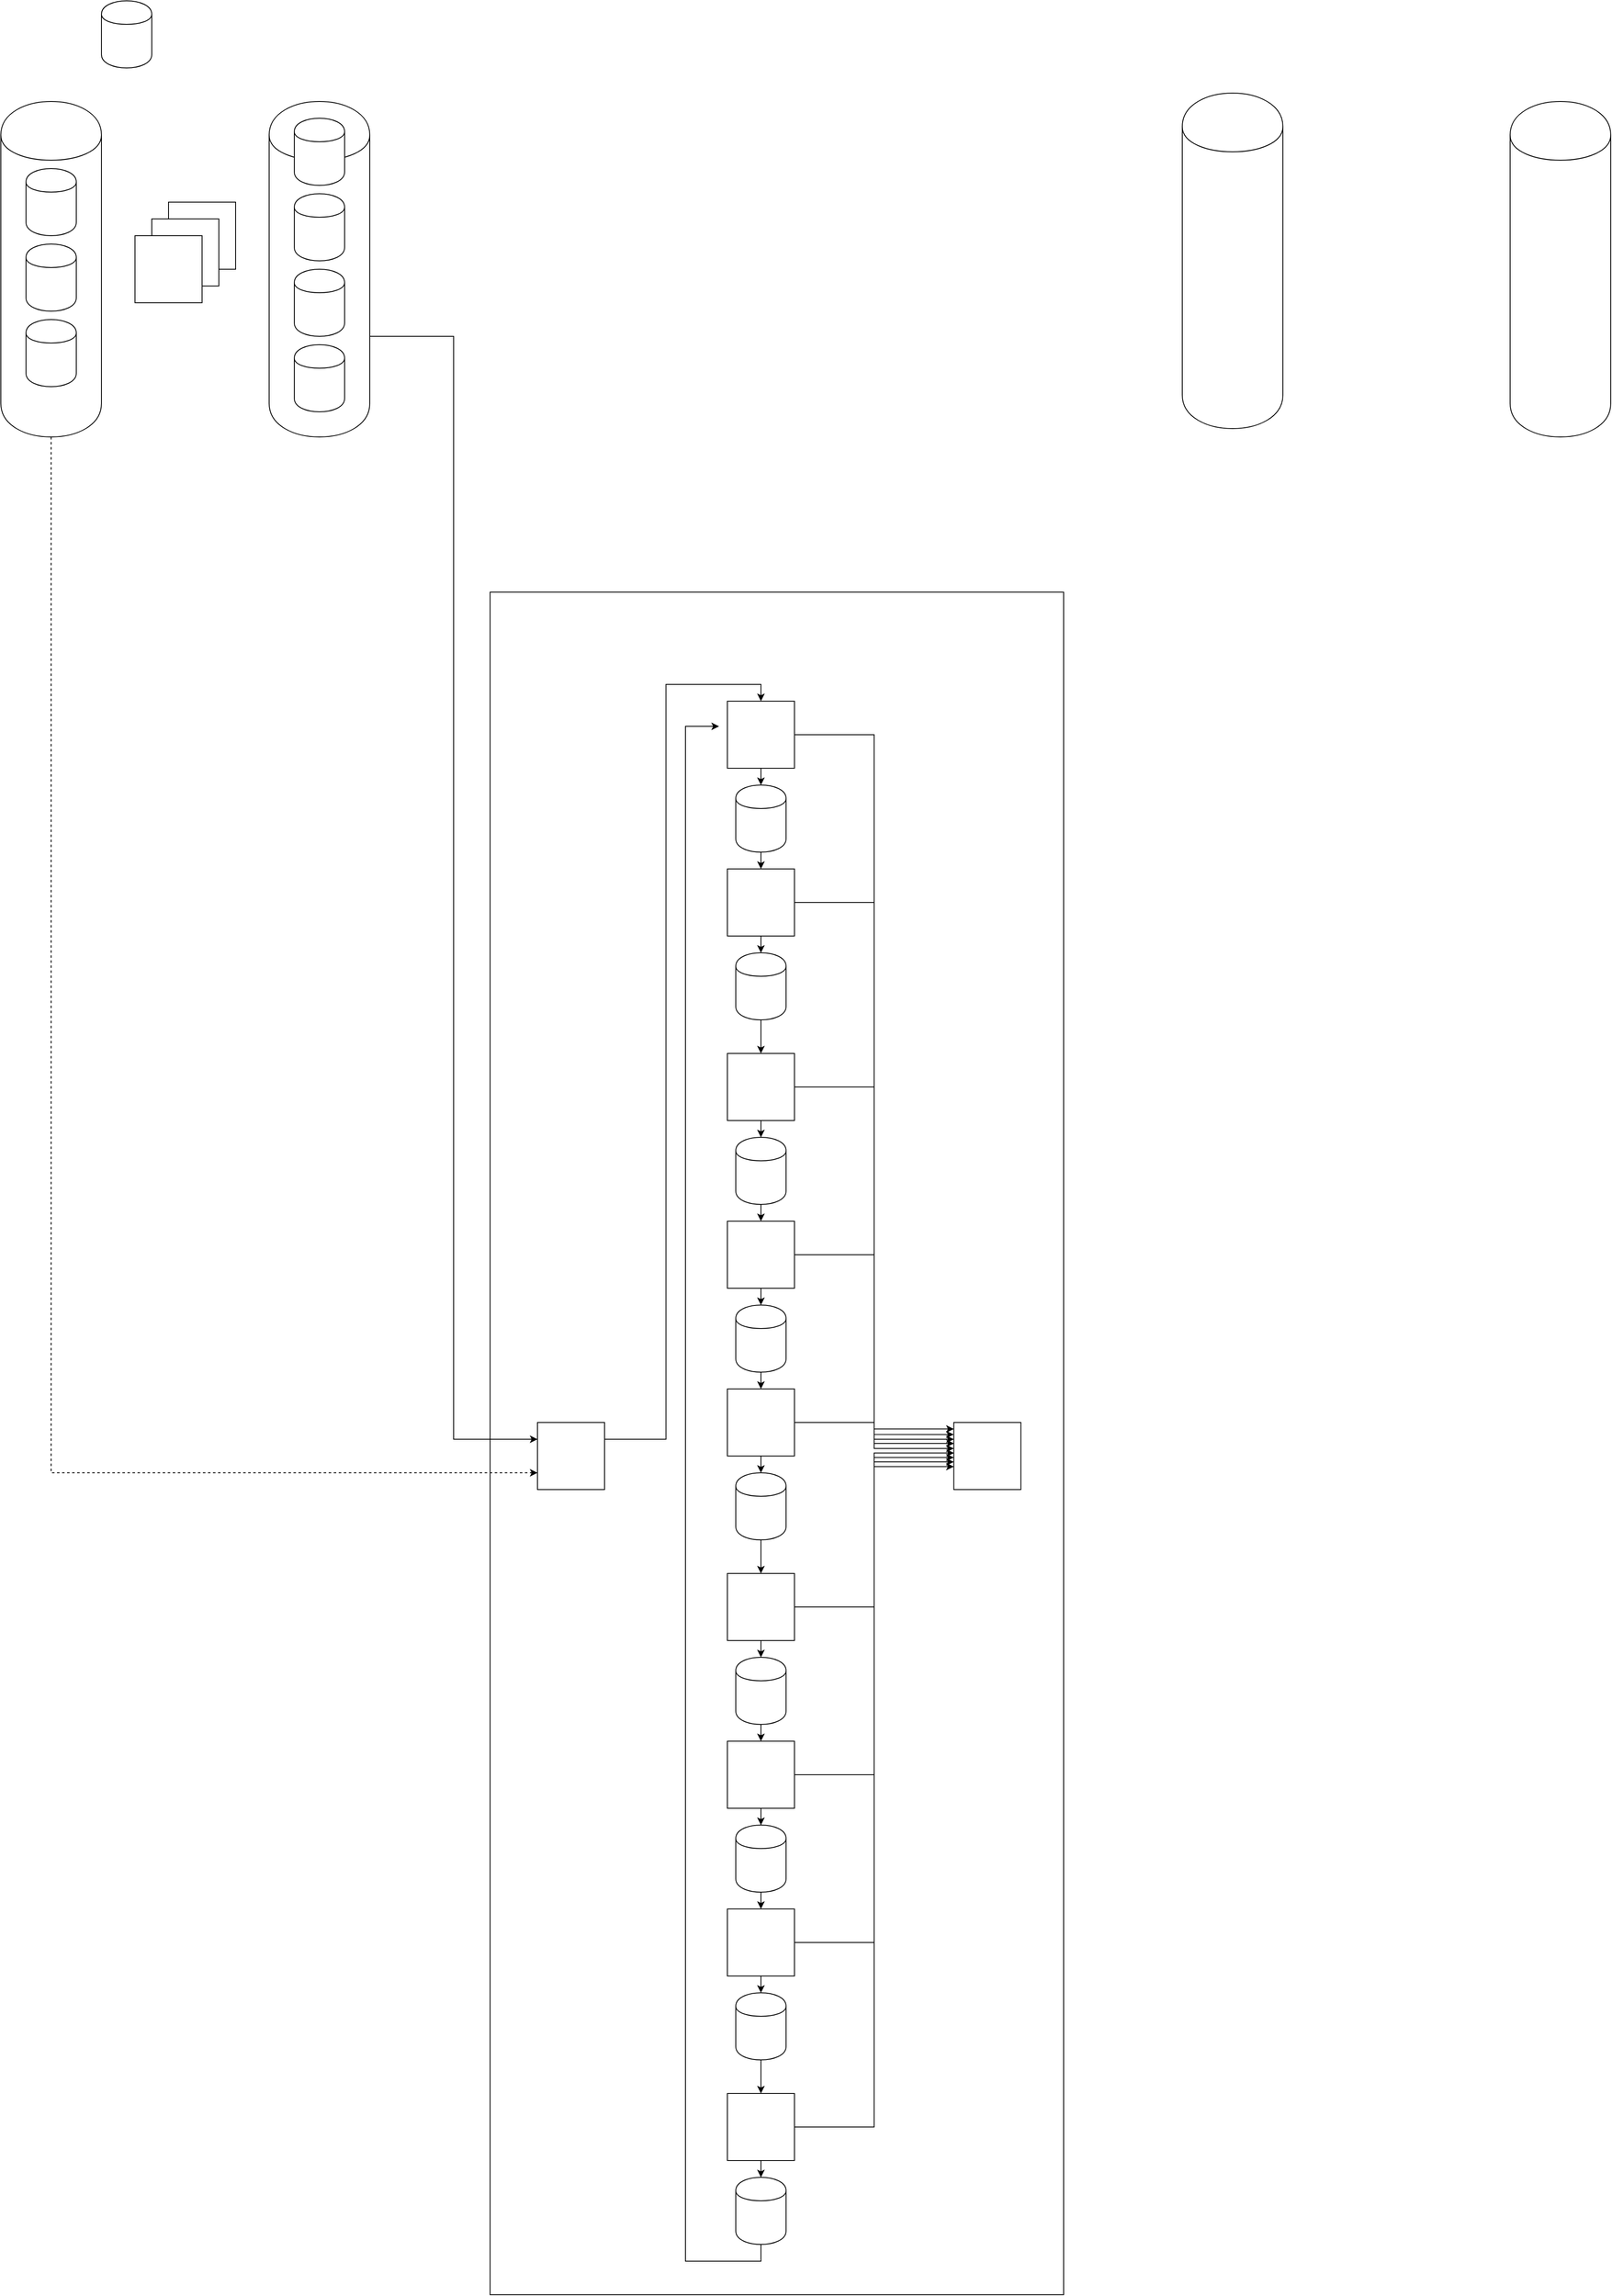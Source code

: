 <mxfile version="10.6.3" type="github"><diagram id="nEb7vlC1iJB3Md7GIFur" name="Page-1"><mxGraphModel dx="3593" dy="2260" grid="1" gridSize="10" guides="1" tooltips="1" connect="1" arrows="1" fold="1" page="1" pageScale="1" pageWidth="1169" pageHeight="827" math="0" shadow="0"><root><mxCell id="0"/><mxCell id="1" parent="0"/><mxCell id="Jto_Wyi0qBo86qoHxonb-98" value="" style="rounded=0;whiteSpace=wrap;html=1;fillColor=#ffffff;" vertex="1" parent="1"><mxGeometry x="623.5" y="745" width="684" height="2030" as="geometry"/></mxCell><mxCell id="Jto_Wyi0qBo86qoHxonb-100" style="edgeStyle=orthogonalEdgeStyle;rounded=0;orthogonalLoop=1;jettySize=auto;html=1;exitX=0.5;exitY=1;exitDx=0;exitDy=0;entryX=0;entryY=0.75;entryDx=0;entryDy=0;dashed=1;" edge="1" parent="1" source="Jto_Wyi0qBo86qoHxonb-1" target="Jto_Wyi0qBo86qoHxonb-17"><mxGeometry relative="1" as="geometry"/></mxCell><mxCell id="Jto_Wyi0qBo86qoHxonb-1" value="" style="shape=cylinder;whiteSpace=wrap;html=1;boundedLbl=1;backgroundOutline=1;fillColor=none;" vertex="1" parent="1"><mxGeometry x="40" y="160" width="120" height="400" as="geometry"/></mxCell><mxCell id="Jto_Wyi0qBo86qoHxonb-99" style="edgeStyle=orthogonalEdgeStyle;rounded=0;orthogonalLoop=1;jettySize=auto;html=1;exitX=1;exitY=0.7;exitDx=0;exitDy=0;entryX=0;entryY=0.25;entryDx=0;entryDy=0;" edge="1" parent="1" source="Jto_Wyi0qBo86qoHxonb-3" target="Jto_Wyi0qBo86qoHxonb-17"><mxGeometry relative="1" as="geometry"/></mxCell><mxCell id="Jto_Wyi0qBo86qoHxonb-3" value="" style="shape=cylinder;whiteSpace=wrap;html=1;boundedLbl=1;backgroundOutline=1;" vertex="1" parent="1"><mxGeometry x="360" y="160" width="120" height="400" as="geometry"/></mxCell><mxCell id="Jto_Wyi0qBo86qoHxonb-4" value="" style="shape=cylinder;whiteSpace=wrap;html=1;boundedLbl=1;backgroundOutline=1;" vertex="1" parent="1"><mxGeometry x="1840" y="160" width="120" height="400" as="geometry"/></mxCell><mxCell id="Jto_Wyi0qBo86qoHxonb-5" value="" style="shape=cylinder;whiteSpace=wrap;html=1;boundedLbl=1;backgroundOutline=1;" vertex="1" parent="1"><mxGeometry x="1449" y="150" width="120" height="400" as="geometry"/></mxCell><mxCell id="Jto_Wyi0qBo86qoHxonb-6" value="" style="shape=cylinder;whiteSpace=wrap;html=1;boundedLbl=1;backgroundOutline=1;" vertex="1" parent="1"><mxGeometry x="160" y="40" width="60" height="80" as="geometry"/></mxCell><mxCell id="Jto_Wyi0qBo86qoHxonb-7" value="" style="shape=cylinder;whiteSpace=wrap;html=1;boundedLbl=1;backgroundOutline=1;" vertex="1" parent="1"><mxGeometry x="70" y="240" width="60" height="80" as="geometry"/></mxCell><mxCell id="Jto_Wyi0qBo86qoHxonb-8" value="" style="shape=cylinder;whiteSpace=wrap;html=1;boundedLbl=1;backgroundOutline=1;" vertex="1" parent="1"><mxGeometry x="70" y="330" width="60" height="80" as="geometry"/></mxCell><mxCell id="Jto_Wyi0qBo86qoHxonb-9" value="" style="shape=cylinder;whiteSpace=wrap;html=1;boundedLbl=1;backgroundOutline=1;" vertex="1" parent="1"><mxGeometry x="70" y="420" width="60" height="80" as="geometry"/></mxCell><mxCell id="Jto_Wyi0qBo86qoHxonb-10" value="" style="whiteSpace=wrap;html=1;aspect=fixed;fillColor=#ffffff;" vertex="1" parent="1"><mxGeometry x="240" y="280" width="80" height="80" as="geometry"/></mxCell><mxCell id="Jto_Wyi0qBo86qoHxonb-11" value="" style="whiteSpace=wrap;html=1;aspect=fixed;fillColor=#ffffff;" vertex="1" parent="1"><mxGeometry x="220" y="300" width="80" height="80" as="geometry"/></mxCell><mxCell id="Jto_Wyi0qBo86qoHxonb-12" value="" style="whiteSpace=wrap;html=1;aspect=fixed;fillColor=#ffffff;" vertex="1" parent="1"><mxGeometry x="200" y="320" width="80" height="80" as="geometry"/></mxCell><mxCell id="Jto_Wyi0qBo86qoHxonb-13" value="" style="shape=cylinder;whiteSpace=wrap;html=1;boundedLbl=1;backgroundOutline=1;" vertex="1" parent="1"><mxGeometry x="390" y="180" width="60" height="80" as="geometry"/></mxCell><mxCell id="Jto_Wyi0qBo86qoHxonb-14" value="" style="shape=cylinder;whiteSpace=wrap;html=1;boundedLbl=1;backgroundOutline=1;" vertex="1" parent="1"><mxGeometry x="390" y="270" width="60" height="80" as="geometry"/></mxCell><mxCell id="Jto_Wyi0qBo86qoHxonb-15" value="" style="shape=cylinder;whiteSpace=wrap;html=1;boundedLbl=1;backgroundOutline=1;" vertex="1" parent="1"><mxGeometry x="390" y="360" width="60" height="80" as="geometry"/></mxCell><mxCell id="Jto_Wyi0qBo86qoHxonb-16" value="" style="shape=cylinder;whiteSpace=wrap;html=1;boundedLbl=1;backgroundOutline=1;" vertex="1" parent="1"><mxGeometry x="390" y="450" width="60" height="80" as="geometry"/></mxCell><mxCell id="Jto_Wyi0qBo86qoHxonb-38" value="" style="group" vertex="1" connectable="0" parent="1"><mxGeometry x="640" y="300" width="80" height="1840" as="geometry"/></mxCell><mxCell id="Jto_Wyi0qBo86qoHxonb-57" style="edgeStyle=orthogonalEdgeStyle;rounded=0;orthogonalLoop=1;jettySize=auto;html=1;exitX=1;exitY=0.25;exitDx=0;exitDy=0;entryX=0.5;entryY=0;entryDx=0;entryDy=0;" edge="1" parent="1" source="Jto_Wyi0qBo86qoHxonb-17" target="Jto_Wyi0qBo86qoHxonb-18"><mxGeometry relative="1" as="geometry"/></mxCell><mxCell id="Jto_Wyi0qBo86qoHxonb-17" value="" style="whiteSpace=wrap;html=1;aspect=fixed;fillColor=#ffffff;" vertex="1" parent="1"><mxGeometry x="680" y="1735" width="80" height="80" as="geometry"/></mxCell><mxCell id="Jto_Wyi0qBo86qoHxonb-58" style="edgeStyle=orthogonalEdgeStyle;rounded=0;orthogonalLoop=1;jettySize=auto;html=1;exitX=0.5;exitY=1;exitDx=0;exitDy=0;entryX=0.5;entryY=0;entryDx=0;entryDy=0;" edge="1" parent="1" source="Jto_Wyi0qBo86qoHxonb-18" target="Jto_Wyi0qBo86qoHxonb-19"><mxGeometry relative="1" as="geometry"/></mxCell><mxCell id="Jto_Wyi0qBo86qoHxonb-87" style="edgeStyle=orthogonalEdgeStyle;rounded=0;orthogonalLoop=1;jettySize=auto;html=1;exitX=1;exitY=0.5;exitDx=0;exitDy=0;entryX=0;entryY=0.097;entryDx=0;entryDy=0;entryPerimeter=0;" edge="1" parent="1" source="Jto_Wyi0qBo86qoHxonb-18" target="Jto_Wyi0qBo86qoHxonb-52"><mxGeometry relative="1" as="geometry"><mxPoint x="2326.5" y="1185" as="targetPoint"/></mxGeometry></mxCell><mxCell id="Jto_Wyi0qBo86qoHxonb-18" value="" style="whiteSpace=wrap;html=1;aspect=fixed;fillColor=#ffffff;" vertex="1" parent="1"><mxGeometry x="906.5" y="875" width="80" height="80" as="geometry"/></mxCell><mxCell id="Jto_Wyi0qBo86qoHxonb-59" style="edgeStyle=orthogonalEdgeStyle;rounded=0;orthogonalLoop=1;jettySize=auto;html=1;exitX=0.5;exitY=1;exitDx=0;exitDy=0;entryX=0.5;entryY=0;entryDx=0;entryDy=0;" edge="1" parent="1" source="Jto_Wyi0qBo86qoHxonb-19" target="Jto_Wyi0qBo86qoHxonb-20"><mxGeometry relative="1" as="geometry"/></mxCell><mxCell id="Jto_Wyi0qBo86qoHxonb-19" value="" style="shape=cylinder;whiteSpace=wrap;html=1;boundedLbl=1;backgroundOutline=1;fillColor=#ffffff;" vertex="1" parent="1"><mxGeometry x="916.5" y="975" width="60" height="80" as="geometry"/></mxCell><mxCell id="Jto_Wyi0qBo86qoHxonb-60" style="edgeStyle=orthogonalEdgeStyle;rounded=0;orthogonalLoop=1;jettySize=auto;html=1;exitX=0.5;exitY=1;exitDx=0;exitDy=0;entryX=0.5;entryY=0;entryDx=0;entryDy=0;" edge="1" parent="1" source="Jto_Wyi0qBo86qoHxonb-20" target="Jto_Wyi0qBo86qoHxonb-21"><mxGeometry relative="1" as="geometry"/></mxCell><mxCell id="Jto_Wyi0qBo86qoHxonb-88" style="edgeStyle=orthogonalEdgeStyle;rounded=0;orthogonalLoop=1;jettySize=auto;html=1;exitX=1;exitY=0.5;exitDx=0;exitDy=0;entryX=-0.001;entryY=0.179;entryDx=0;entryDy=0;entryPerimeter=0;" edge="1" parent="1" source="Jto_Wyi0qBo86qoHxonb-20" target="Jto_Wyi0qBo86qoHxonb-52"><mxGeometry relative="1" as="geometry"/></mxCell><mxCell id="Jto_Wyi0qBo86qoHxonb-20" value="" style="whiteSpace=wrap;html=1;aspect=fixed;fillColor=#ffffff;" vertex="1" parent="1"><mxGeometry x="906.5" y="1075" width="80" height="80" as="geometry"/></mxCell><mxCell id="Jto_Wyi0qBo86qoHxonb-61" style="edgeStyle=orthogonalEdgeStyle;rounded=0;orthogonalLoop=1;jettySize=auto;html=1;exitX=0.5;exitY=1;exitDx=0;exitDy=0;entryX=0.5;entryY=0;entryDx=0;entryDy=0;" edge="1" parent="1" source="Jto_Wyi0qBo86qoHxonb-21" target="Jto_Wyi0qBo86qoHxonb-22"><mxGeometry relative="1" as="geometry"/></mxCell><mxCell id="Jto_Wyi0qBo86qoHxonb-21" value="" style="shape=cylinder;whiteSpace=wrap;html=1;boundedLbl=1;backgroundOutline=1;fillColor=#ffffff;" vertex="1" parent="1"><mxGeometry x="916.5" y="1175" width="60" height="80" as="geometry"/></mxCell><mxCell id="Jto_Wyi0qBo86qoHxonb-62" style="edgeStyle=orthogonalEdgeStyle;rounded=0;orthogonalLoop=1;jettySize=auto;html=1;exitX=0.5;exitY=1;exitDx=0;exitDy=0;entryX=0.5;entryY=0;entryDx=0;entryDy=0;" edge="1" parent="1" source="Jto_Wyi0qBo86qoHxonb-22" target="Jto_Wyi0qBo86qoHxonb-23"><mxGeometry relative="1" as="geometry"/></mxCell><mxCell id="Jto_Wyi0qBo86qoHxonb-89" style="edgeStyle=orthogonalEdgeStyle;rounded=0;orthogonalLoop=1;jettySize=auto;html=1;exitX=1;exitY=0.5;exitDx=0;exitDy=0;entryX=0;entryY=0.25;entryDx=0;entryDy=0;" edge="1" parent="1" source="Jto_Wyi0qBo86qoHxonb-22" target="Jto_Wyi0qBo86qoHxonb-52"><mxGeometry relative="1" as="geometry"><mxPoint x="1066.5" y="755" as="targetPoint"/></mxGeometry></mxCell><mxCell id="Jto_Wyi0qBo86qoHxonb-22" value="" style="whiteSpace=wrap;html=1;aspect=fixed;fillColor=#ffffff;" vertex="1" parent="1"><mxGeometry x="906.5" y="1295" width="80" height="80" as="geometry"/></mxCell><mxCell id="Jto_Wyi0qBo86qoHxonb-63" style="edgeStyle=orthogonalEdgeStyle;rounded=0;orthogonalLoop=1;jettySize=auto;html=1;exitX=0.5;exitY=1;exitDx=0;exitDy=0;entryX=0.5;entryY=0;entryDx=0;entryDy=0;" edge="1" parent="1" source="Jto_Wyi0qBo86qoHxonb-23" target="Jto_Wyi0qBo86qoHxonb-40"><mxGeometry relative="1" as="geometry"/></mxCell><mxCell id="Jto_Wyi0qBo86qoHxonb-23" value="" style="shape=cylinder;whiteSpace=wrap;html=1;boundedLbl=1;backgroundOutline=1;fillColor=#ffffff;" vertex="1" parent="1"><mxGeometry x="916.5" y="1395" width="60" height="80" as="geometry"/></mxCell><mxCell id="Jto_Wyi0qBo86qoHxonb-64" style="edgeStyle=orthogonalEdgeStyle;rounded=0;orthogonalLoop=1;jettySize=auto;html=1;exitX=0.5;exitY=1;exitDx=0;exitDy=0;entryX=0.5;entryY=0;entryDx=0;entryDy=0;" edge="1" parent="1" source="Jto_Wyi0qBo86qoHxonb-40" target="Jto_Wyi0qBo86qoHxonb-41"><mxGeometry relative="1" as="geometry"/></mxCell><mxCell id="Jto_Wyi0qBo86qoHxonb-85" style="edgeStyle=orthogonalEdgeStyle;rounded=0;orthogonalLoop=1;jettySize=auto;html=1;exitX=1;exitY=0.5;exitDx=0;exitDy=0;entryX=0.002;entryY=0.313;entryDx=0;entryDy=0;entryPerimeter=0;" edge="1" parent="1" source="Jto_Wyi0qBo86qoHxonb-40" target="Jto_Wyi0qBo86qoHxonb-52"><mxGeometry relative="1" as="geometry"><mxPoint x="986.5" y="795" as="targetPoint"/></mxGeometry></mxCell><mxCell id="Jto_Wyi0qBo86qoHxonb-40" value="" style="whiteSpace=wrap;html=1;aspect=fixed;fillColor=#ffffff;" vertex="1" parent="1"><mxGeometry x="906.5" y="1495" width="80" height="80" as="geometry"/></mxCell><mxCell id="Jto_Wyi0qBo86qoHxonb-65" style="edgeStyle=orthogonalEdgeStyle;rounded=0;orthogonalLoop=1;jettySize=auto;html=1;exitX=0.5;exitY=1;exitDx=0;exitDy=0;entryX=0.5;entryY=0;entryDx=0;entryDy=0;" edge="1" parent="1" source="Jto_Wyi0qBo86qoHxonb-41" target="Jto_Wyi0qBo86qoHxonb-42"><mxGeometry relative="1" as="geometry"/></mxCell><mxCell id="Jto_Wyi0qBo86qoHxonb-41" value="" style="shape=cylinder;whiteSpace=wrap;html=1;boundedLbl=1;backgroundOutline=1;fillColor=#ffffff;" vertex="1" parent="1"><mxGeometry x="916.5" y="1595" width="60" height="80" as="geometry"/></mxCell><mxCell id="Jto_Wyi0qBo86qoHxonb-66" style="edgeStyle=orthogonalEdgeStyle;rounded=0;orthogonalLoop=1;jettySize=auto;html=1;exitX=0.5;exitY=1;exitDx=0;exitDy=0;entryX=0.5;entryY=0;entryDx=0;entryDy=0;" edge="1" parent="1" source="Jto_Wyi0qBo86qoHxonb-42" target="Jto_Wyi0qBo86qoHxonb-43"><mxGeometry relative="1" as="geometry"/></mxCell><mxCell id="Jto_Wyi0qBo86qoHxonb-84" style="edgeStyle=orthogonalEdgeStyle;rounded=0;orthogonalLoop=1;jettySize=auto;html=1;exitX=1;exitY=0.5;exitDx=0;exitDy=0;entryX=-0.001;entryY=0.388;entryDx=0;entryDy=0;entryPerimeter=0;" edge="1" parent="1" source="Jto_Wyi0qBo86qoHxonb-42" target="Jto_Wyi0qBo86qoHxonb-52"><mxGeometry relative="1" as="geometry"/></mxCell><mxCell id="Jto_Wyi0qBo86qoHxonb-42" value="" style="whiteSpace=wrap;html=1;aspect=fixed;fillColor=#ffffff;" vertex="1" parent="1"><mxGeometry x="906.5" y="1695" width="80" height="80" as="geometry"/></mxCell><mxCell id="Jto_Wyi0qBo86qoHxonb-67" style="edgeStyle=orthogonalEdgeStyle;rounded=0;orthogonalLoop=1;jettySize=auto;html=1;exitX=0.5;exitY=1;exitDx=0;exitDy=0;entryX=0.5;entryY=0;entryDx=0;entryDy=0;" edge="1" parent="1" source="Jto_Wyi0qBo86qoHxonb-43" target="Jto_Wyi0qBo86qoHxonb-44"><mxGeometry relative="1" as="geometry"/></mxCell><mxCell id="Jto_Wyi0qBo86qoHxonb-43" value="" style="shape=cylinder;whiteSpace=wrap;html=1;boundedLbl=1;backgroundOutline=1;fillColor=#ffffff;" vertex="1" parent="1"><mxGeometry x="916.5" y="1795" width="60" height="80" as="geometry"/></mxCell><mxCell id="Jto_Wyi0qBo86qoHxonb-68" style="edgeStyle=orthogonalEdgeStyle;rounded=0;orthogonalLoop=1;jettySize=auto;html=1;exitX=0.5;exitY=1;exitDx=0;exitDy=0;entryX=0.5;entryY=0;entryDx=0;entryDy=0;" edge="1" parent="1" source="Jto_Wyi0qBo86qoHxonb-44" target="Jto_Wyi0qBo86qoHxonb-45"><mxGeometry relative="1" as="geometry"/></mxCell><mxCell id="Jto_Wyi0qBo86qoHxonb-91" style="edgeStyle=orthogonalEdgeStyle;rounded=0;orthogonalLoop=1;jettySize=auto;html=1;exitX=1;exitY=0.5;exitDx=0;exitDy=0;entryX=0.002;entryY=0.455;entryDx=0;entryDy=0;entryPerimeter=0;" edge="1" parent="1" source="Jto_Wyi0qBo86qoHxonb-44" target="Jto_Wyi0qBo86qoHxonb-52"><mxGeometry relative="1" as="geometry"/></mxCell><mxCell id="Jto_Wyi0qBo86qoHxonb-44" value="" style="whiteSpace=wrap;html=1;aspect=fixed;fillColor=#ffffff;" vertex="1" parent="1"><mxGeometry x="906.5" y="1915" width="80" height="80" as="geometry"/></mxCell><mxCell id="Jto_Wyi0qBo86qoHxonb-69" style="edgeStyle=orthogonalEdgeStyle;rounded=0;orthogonalLoop=1;jettySize=auto;html=1;exitX=0.5;exitY=1;exitDx=0;exitDy=0;entryX=0.5;entryY=0;entryDx=0;entryDy=0;" edge="1" parent="1" source="Jto_Wyi0qBo86qoHxonb-45" target="Jto_Wyi0qBo86qoHxonb-46"><mxGeometry relative="1" as="geometry"/></mxCell><mxCell id="Jto_Wyi0qBo86qoHxonb-45" value="" style="shape=cylinder;whiteSpace=wrap;html=1;boundedLbl=1;backgroundOutline=1;fillColor=#ffffff;" vertex="1" parent="1"><mxGeometry x="916.5" y="2015" width="60" height="80" as="geometry"/></mxCell><mxCell id="Jto_Wyi0qBo86qoHxonb-70" style="edgeStyle=orthogonalEdgeStyle;rounded=0;orthogonalLoop=1;jettySize=auto;html=1;exitX=0.5;exitY=1;exitDx=0;exitDy=0;" edge="1" parent="1" source="Jto_Wyi0qBo86qoHxonb-46" target="Jto_Wyi0qBo86qoHxonb-47"><mxGeometry relative="1" as="geometry"/></mxCell><mxCell id="Jto_Wyi0qBo86qoHxonb-92" style="edgeStyle=orthogonalEdgeStyle;rounded=0;orthogonalLoop=1;jettySize=auto;html=1;exitX=1;exitY=0.5;exitDx=0;exitDy=0;entryX=-0.001;entryY=0.522;entryDx=0;entryDy=0;entryPerimeter=0;" edge="1" parent="1" source="Jto_Wyi0qBo86qoHxonb-46" target="Jto_Wyi0qBo86qoHxonb-52"><mxGeometry relative="1" as="geometry"/></mxCell><mxCell id="Jto_Wyi0qBo86qoHxonb-46" value="" style="whiteSpace=wrap;html=1;aspect=fixed;fillColor=#ffffff;" vertex="1" parent="1"><mxGeometry x="906.5" y="2115" width="80" height="80" as="geometry"/></mxCell><mxCell id="Jto_Wyi0qBo86qoHxonb-71" style="edgeStyle=orthogonalEdgeStyle;rounded=0;orthogonalLoop=1;jettySize=auto;html=1;exitX=0.5;exitY=1;exitDx=0;exitDy=0;entryX=0.5;entryY=0;entryDx=0;entryDy=0;" edge="1" parent="1" source="Jto_Wyi0qBo86qoHxonb-47" target="Jto_Wyi0qBo86qoHxonb-48"><mxGeometry relative="1" as="geometry"/></mxCell><mxCell id="Jto_Wyi0qBo86qoHxonb-47" value="" style="shape=cylinder;whiteSpace=wrap;html=1;boundedLbl=1;backgroundOutline=1;fillColor=#ffffff;" vertex="1" parent="1"><mxGeometry x="916.5" y="2215" width="60" height="80" as="geometry"/></mxCell><mxCell id="Jto_Wyi0qBo86qoHxonb-72" style="edgeStyle=orthogonalEdgeStyle;rounded=0;orthogonalLoop=1;jettySize=auto;html=1;exitX=0.5;exitY=1;exitDx=0;exitDy=0;entryX=0.5;entryY=0;entryDx=0;entryDy=0;" edge="1" parent="1" source="Jto_Wyi0qBo86qoHxonb-48" target="Jto_Wyi0qBo86qoHxonb-49"><mxGeometry relative="1" as="geometry"/></mxCell><mxCell id="Jto_Wyi0qBo86qoHxonb-93" style="edgeStyle=orthogonalEdgeStyle;rounded=0;orthogonalLoop=1;jettySize=auto;html=1;exitX=1;exitY=0.5;exitDx=0;exitDy=0;entryX=-0.001;entryY=0.588;entryDx=0;entryDy=0;entryPerimeter=0;" edge="1" parent="1" source="Jto_Wyi0qBo86qoHxonb-48" target="Jto_Wyi0qBo86qoHxonb-52"><mxGeometry relative="1" as="geometry"/></mxCell><mxCell id="Jto_Wyi0qBo86qoHxonb-48" value="" style="whiteSpace=wrap;html=1;aspect=fixed;fillColor=#ffffff;" vertex="1" parent="1"><mxGeometry x="906.5" y="2315" width="80" height="80" as="geometry"/></mxCell><mxCell id="Jto_Wyi0qBo86qoHxonb-73" style="edgeStyle=orthogonalEdgeStyle;rounded=0;orthogonalLoop=1;jettySize=auto;html=1;exitX=0.5;exitY=1;exitDx=0;exitDy=0;entryX=0.5;entryY=0;entryDx=0;entryDy=0;" edge="1" parent="1" source="Jto_Wyi0qBo86qoHxonb-49" target="Jto_Wyi0qBo86qoHxonb-50"><mxGeometry relative="1" as="geometry"/></mxCell><mxCell id="Jto_Wyi0qBo86qoHxonb-49" value="" style="shape=cylinder;whiteSpace=wrap;html=1;boundedLbl=1;backgroundOutline=1;fillColor=#ffffff;" vertex="1" parent="1"><mxGeometry x="916.5" y="2415" width="60" height="80" as="geometry"/></mxCell><mxCell id="Jto_Wyi0qBo86qoHxonb-74" style="edgeStyle=orthogonalEdgeStyle;rounded=0;orthogonalLoop=1;jettySize=auto;html=1;exitX=0.5;exitY=1;exitDx=0;exitDy=0;" edge="1" parent="1" source="Jto_Wyi0qBo86qoHxonb-50" target="Jto_Wyi0qBo86qoHxonb-51"><mxGeometry relative="1" as="geometry"/></mxCell><mxCell id="Jto_Wyi0qBo86qoHxonb-94" style="edgeStyle=orthogonalEdgeStyle;rounded=0;orthogonalLoop=1;jettySize=auto;html=1;exitX=1;exitY=0.5;exitDx=0;exitDy=0;entryX=-0.001;entryY=0.658;entryDx=0;entryDy=0;entryPerimeter=0;" edge="1" parent="1" source="Jto_Wyi0qBo86qoHxonb-50" target="Jto_Wyi0qBo86qoHxonb-52"><mxGeometry relative="1" as="geometry"><mxPoint x="2386.5" y="1875" as="targetPoint"/></mxGeometry></mxCell><mxCell id="Jto_Wyi0qBo86qoHxonb-50" value="" style="whiteSpace=wrap;html=1;aspect=fixed;fillColor=#ffffff;" vertex="1" parent="1"><mxGeometry x="906.5" y="2535" width="80" height="80" as="geometry"/></mxCell><mxCell id="Jto_Wyi0qBo86qoHxonb-78" style="edgeStyle=orthogonalEdgeStyle;rounded=0;orthogonalLoop=1;jettySize=auto;html=1;exitX=0.5;exitY=1;exitDx=0;exitDy=0;" edge="1" parent="1" source="Jto_Wyi0qBo86qoHxonb-51"><mxGeometry relative="1" as="geometry"><mxPoint x="896.5" y="905" as="targetPoint"/><Array as="points"><mxPoint x="946.5" y="2735"/><mxPoint x="856.5" y="2735"/><mxPoint x="856.5" y="905"/></Array></mxGeometry></mxCell><mxCell id="Jto_Wyi0qBo86qoHxonb-51" value="" style="shape=cylinder;whiteSpace=wrap;html=1;boundedLbl=1;backgroundOutline=1;fillColor=#ffffff;" vertex="1" parent="1"><mxGeometry x="916.5" y="2635" width="60" height="80" as="geometry"/></mxCell><mxCell id="Jto_Wyi0qBo86qoHxonb-52" value="" style="whiteSpace=wrap;html=1;aspect=fixed;fillColor=#ffffff;" vertex="1" parent="1"><mxGeometry x="1176.5" y="1735" width="80" height="80" as="geometry"/></mxCell></root></mxGraphModel></diagram></mxfile>